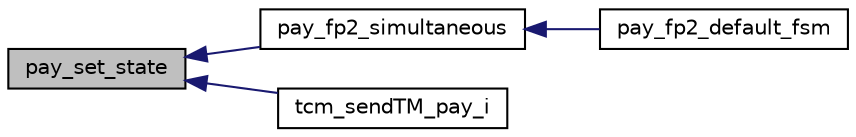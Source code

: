digraph "pay_set_state"
{
 // INTERACTIVE_SVG=YES
  bgcolor="transparent";
  edge [fontname="Helvetica",fontsize="10",labelfontname="Helvetica",labelfontsize="10"];
  node [fontname="Helvetica",fontsize="10",shape=record];
  rankdir="LR";
  Node1 [label="pay_set_state",height=0.2,width=0.4,color="black", fillcolor="grey75", style="filled" fontcolor="black"];
  Node1 -> Node2 [dir="back",color="midnightblue",fontsize="10",style="solid",fontname="Helvetica"];
  Node2 [label="pay_fp2_simultaneous",height=0.2,width=0.4,color="black",URL="$cmd_payload_8h.html#a2dbf9cc89c20982ddd5cccc492e3e65b",tooltip="Check the payloads &quot;simultaneouslly&quot; and execute it in reentrant calling multiples. "];
  Node2 -> Node3 [dir="back",color="midnightblue",fontsize="10",style="solid",fontname="Helvetica"];
  Node3 [label="pay_fp2_default_fsm",height=0.2,width=0.4,color="black",URL="$cmd_payload_8h.html#a319d711d845d9e4b3d2bcd67b31a558a"];
  Node1 -> Node4 [dir="back",color="midnightblue",fontsize="10",style="solid",fontname="Helvetica"];
  Node4 [label="tcm_sendTM_pay_i",height=0.2,width=0.4,color="black",URL="$cmd_t_c_m_8h.html#a12fcdad4d961366044ddcda38c6f6039",tooltip="Envia la TM de un DAT_Payload pay_i usado como arumento (param) Toma el buffer de dat_get_PayloadVar(..."];
}
